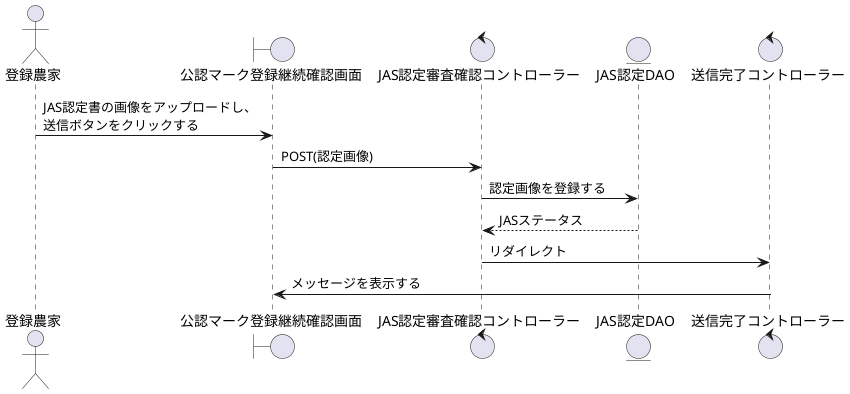 @startuml JAS認定登録

actor    "登録農家" as act
boundary "公認マーク登録継続確認画面" as JAS_s
control  "JAS認定審査確認コントローラー" as Acquisition_c
entity   "JAS認定DAO" as JAS_dao
control  "送信完了コントローラー" as Skan_c

'-------------------------------------------------------------------------------------------

act -> JAS_s : JAS認定書の画像をアップロードし、\n送信ボタンをクリックする
JAS_s -> Acquisition_c : POST(認定画像)
Acquisition_c -> JAS_dao : 認定画像を登録する
JAS_dao --> Acquisition_c : JASステータス
Acquisition_c -> Skan_c : リダイレクト
Skan_c -> JAS_s : メッセージを表示する

@enduml